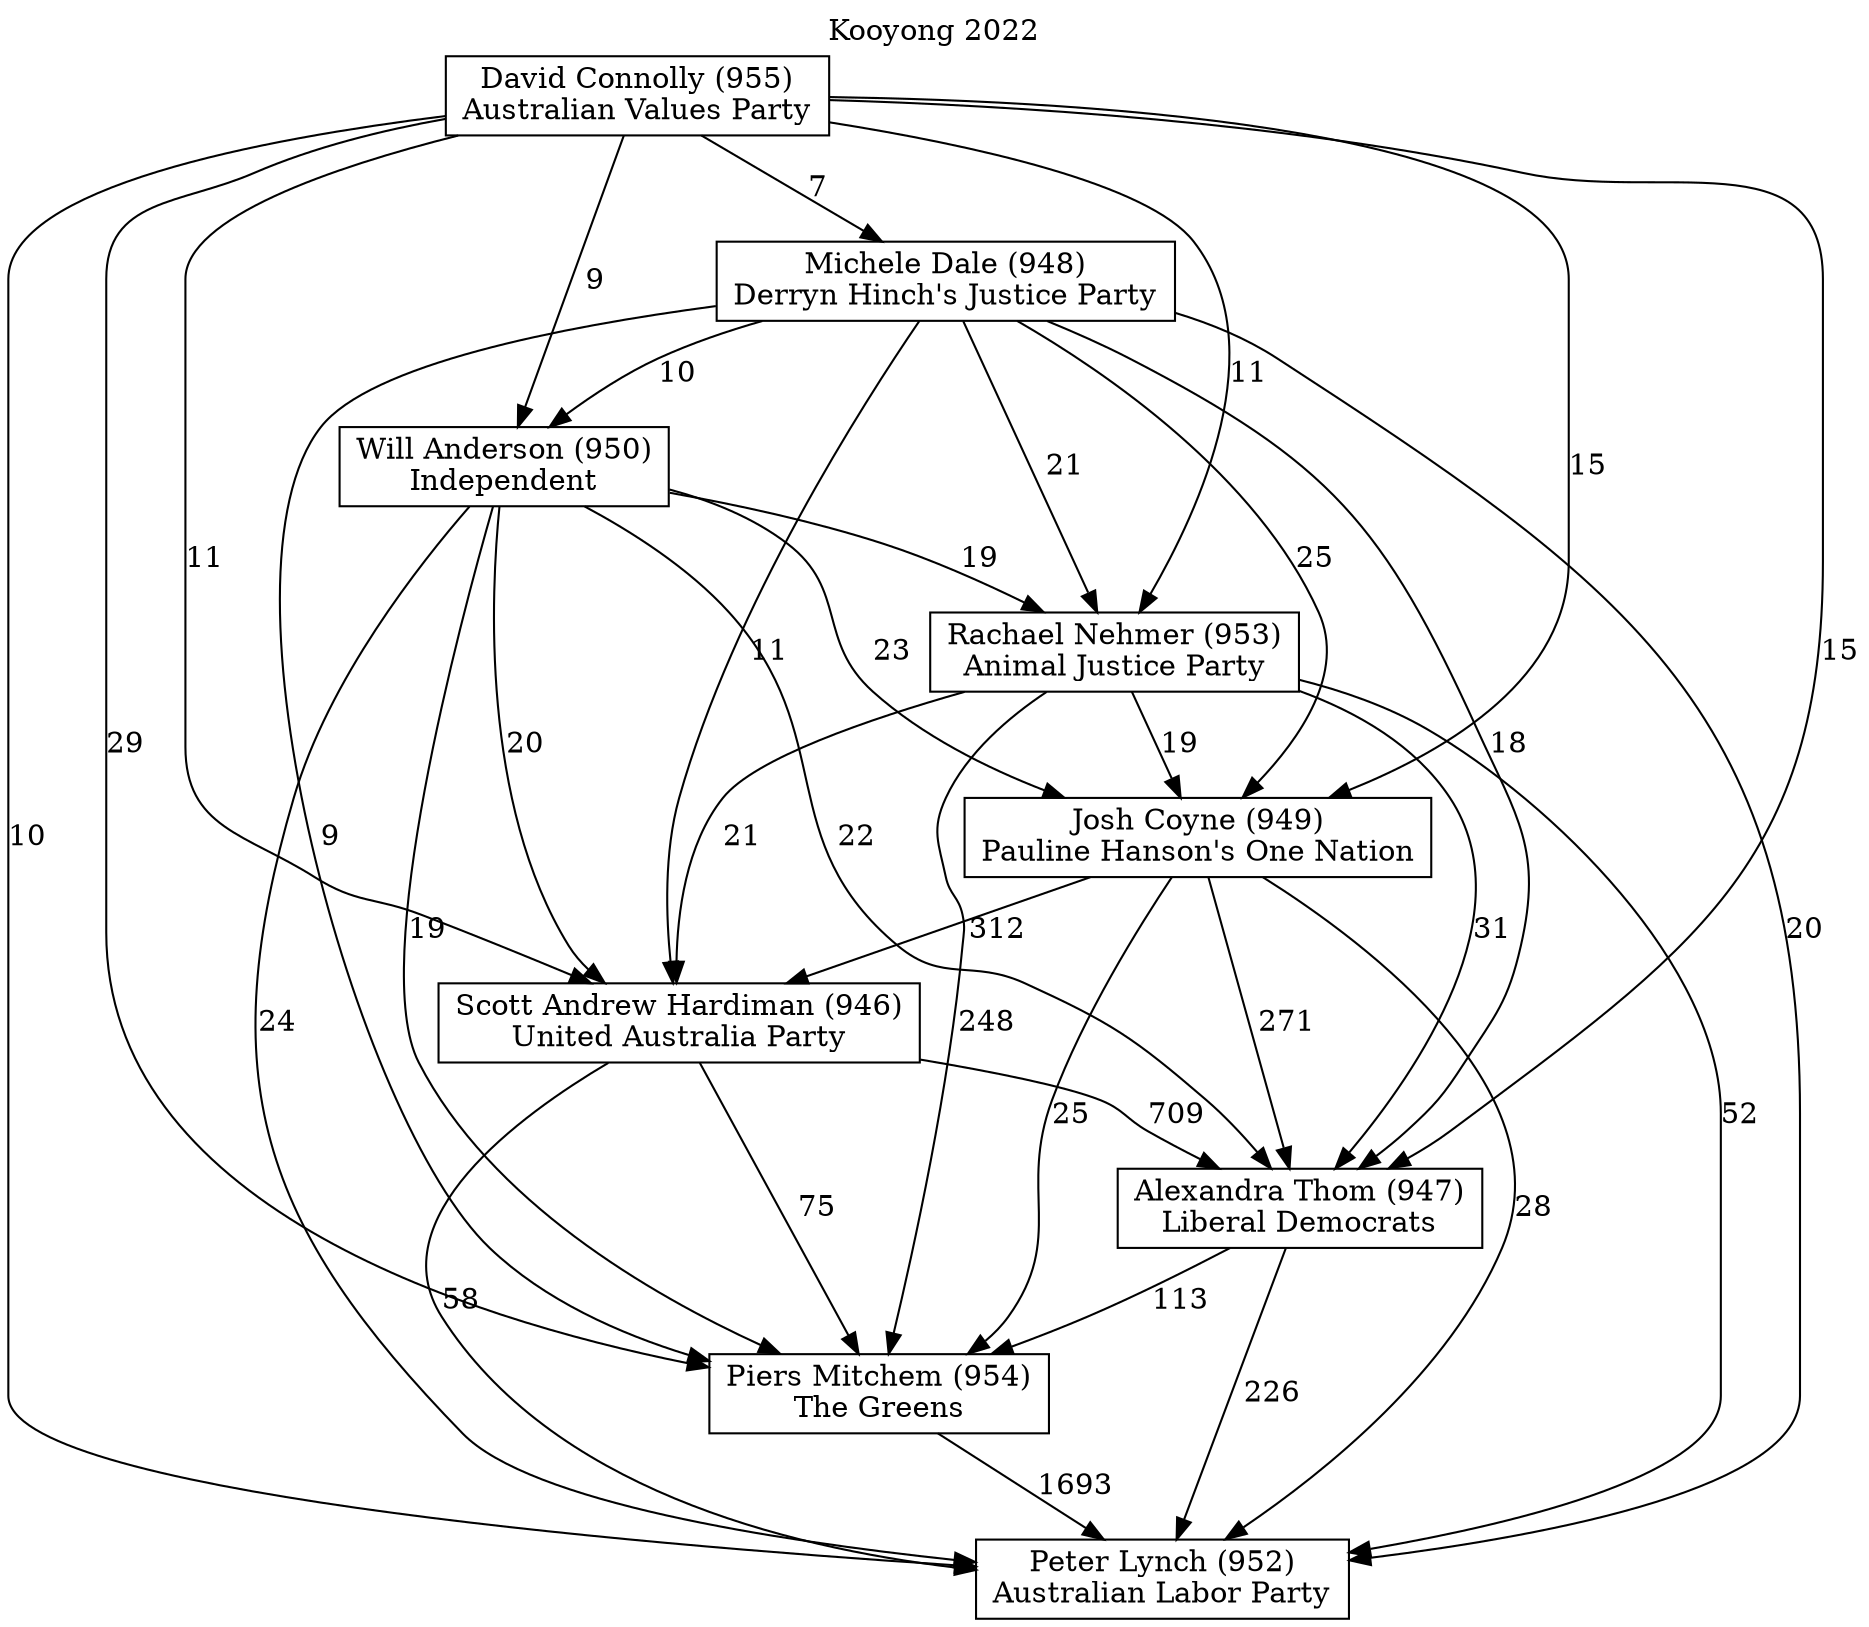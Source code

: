 // House preference flow
digraph "Peter Lynch (952)_Kooyong_2022" {
	graph [label="Kooyong 2022" labelloc=t mclimit=10]
	node [shape=box]
	"Peter Lynch (952)" [label="Peter Lynch (952)
Australian Labor Party"]
	"Michele Dale (948)" [label="Michele Dale (948)
Derryn Hinch's Justice Party"]
	"Piers Mitchem (954)" [label="Piers Mitchem (954)
The Greens"]
	"Scott Andrew Hardiman (946)" [label="Scott Andrew Hardiman (946)
United Australia Party"]
	"Josh Coyne (949)" [label="Josh Coyne (949)
Pauline Hanson's One Nation"]
	"Will Anderson (950)" [label="Will Anderson (950)
Independent"]
	"David Connolly (955)" [label="David Connolly (955)
Australian Values Party"]
	"Alexandra Thom (947)" [label="Alexandra Thom (947)
Liberal Democrats"]
	"Rachael Nehmer (953)" [label="Rachael Nehmer (953)
Animal Justice Party"]
	"David Connolly (955)" -> "Will Anderson (950)" [label=9]
	"David Connolly (955)" -> "Rachael Nehmer (953)" [label=11]
	"David Connolly (955)" -> "Alexandra Thom (947)" [label=15]
	"Josh Coyne (949)" -> "Scott Andrew Hardiman (946)" [label=312]
	"Scott Andrew Hardiman (946)" -> "Piers Mitchem (954)" [label=75]
	"Josh Coyne (949)" -> "Peter Lynch (952)" [label=28]
	"Piers Mitchem (954)" -> "Peter Lynch (952)" [label=1693]
	"Rachael Nehmer (953)" -> "Josh Coyne (949)" [label=19]
	"Michele Dale (948)" -> "Scott Andrew Hardiman (946)" [label=11]
	"Will Anderson (950)" -> "Alexandra Thom (947)" [label=22]
	"Will Anderson (950)" -> "Josh Coyne (949)" [label=23]
	"Michele Dale (948)" -> "Rachael Nehmer (953)" [label=21]
	"David Connolly (955)" -> "Peter Lynch (952)" [label=10]
	"Rachael Nehmer (953)" -> "Alexandra Thom (947)" [label=31]
	"Will Anderson (950)" -> "Peter Lynch (952)" [label=24]
	"Michele Dale (948)" -> "Piers Mitchem (954)" [label=9]
	"Michele Dale (948)" -> "Alexandra Thom (947)" [label=18]
	"Rachael Nehmer (953)" -> "Piers Mitchem (954)" [label=248]
	"David Connolly (955)" -> "Scott Andrew Hardiman (946)" [label=11]
	"David Connolly (955)" -> "Josh Coyne (949)" [label=15]
	"Michele Dale (948)" -> "Peter Lynch (952)" [label=20]
	"Alexandra Thom (947)" -> "Peter Lynch (952)" [label=226]
	"Rachael Nehmer (953)" -> "Peter Lynch (952)" [label=52]
	"David Connolly (955)" -> "Michele Dale (948)" [label=7]
	"Will Anderson (950)" -> "Rachael Nehmer (953)" [label=19]
	"Rachael Nehmer (953)" -> "Scott Andrew Hardiman (946)" [label=21]
	"Josh Coyne (949)" -> "Alexandra Thom (947)" [label=271]
	"Michele Dale (948)" -> "Josh Coyne (949)" [label=25]
	"Scott Andrew Hardiman (946)" -> "Alexandra Thom (947)" [label=709]
	"Scott Andrew Hardiman (946)" -> "Peter Lynch (952)" [label=58]
	"Josh Coyne (949)" -> "Piers Mitchem (954)" [label=25]
	"Will Anderson (950)" -> "Piers Mitchem (954)" [label=19]
	"Michele Dale (948)" -> "Will Anderson (950)" [label=10]
	"Alexandra Thom (947)" -> "Piers Mitchem (954)" [label=113]
	"David Connolly (955)" -> "Piers Mitchem (954)" [label=29]
	"Will Anderson (950)" -> "Scott Andrew Hardiman (946)" [label=20]
}
